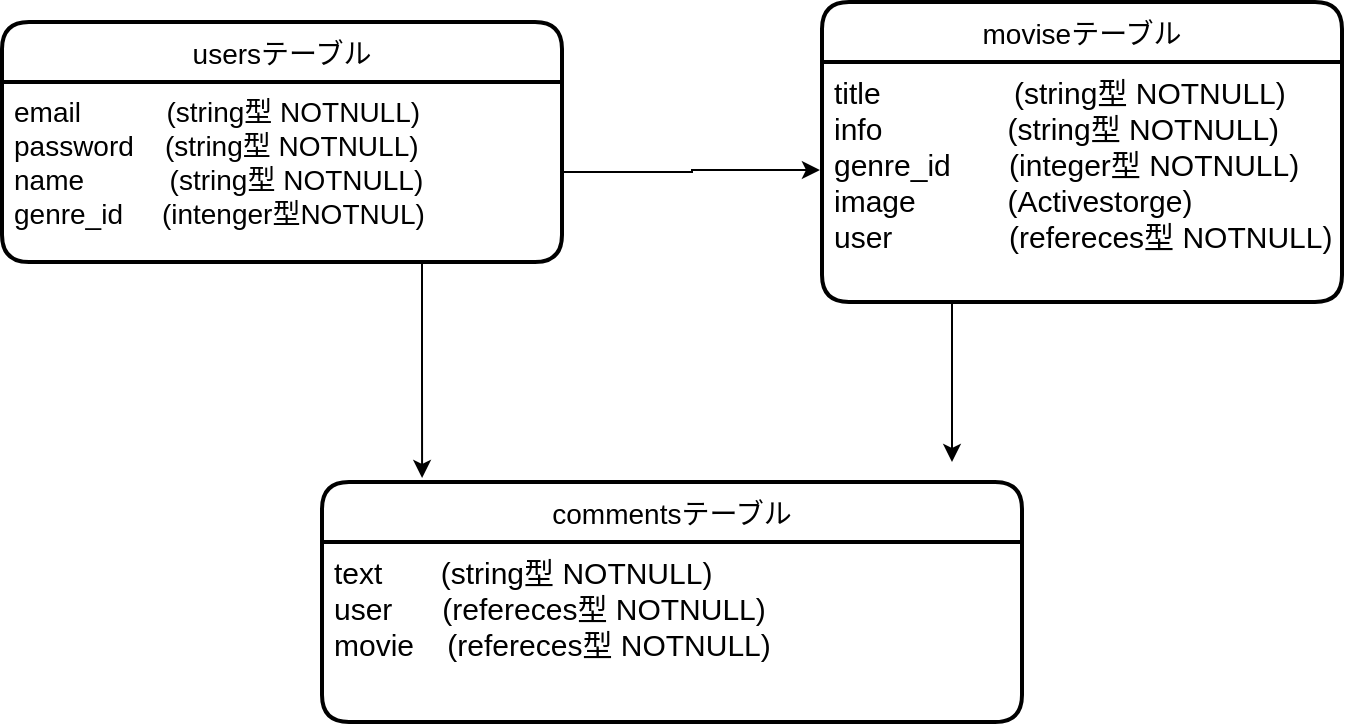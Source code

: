 <mxfile>
    <diagram id="35khnV5qM3qb1rYZfjGR" name="ページ1">
        <mxGraphModel dx="738" dy="527" grid="1" gridSize="10" guides="1" tooltips="1" connect="1" arrows="1" fold="1" page="1" pageScale="1" pageWidth="827" pageHeight="1169" math="0" shadow="0">
            <root>
                <mxCell id="0"/>
                <mxCell id="1" parent="0"/>
                <mxCell id="2" value="moviseテーブル" style="swimlane;childLayout=stackLayout;horizontal=1;startSize=30;horizontalStack=0;rounded=1;fontSize=14;fontStyle=0;strokeWidth=2;resizeParent=0;resizeLast=1;shadow=0;dashed=0;align=center;" vertex="1" parent="1">
                    <mxGeometry x="460" y="50" width="260" height="150" as="geometry"/>
                </mxCell>
                <mxCell id="3" value="title                (string型 NOTNULL) &#10;info               (string型 NOTNULL)&#10;genre_id       (integer型 NOTNULL)&#10;image           (Activestorge)&#10;user              (refereces型 NOTNULL)" style="align=left;strokeColor=none;fillColor=none;spacingLeft=4;fontSize=15;verticalAlign=top;resizable=0;rotatable=0;part=1;" vertex="1" parent="2">
                    <mxGeometry y="30" width="260" height="120" as="geometry"/>
                </mxCell>
                <mxCell id="4" value="usersテーブル" style="swimlane;childLayout=stackLayout;horizontal=1;startSize=30;horizontalStack=0;rounded=1;fontSize=14;fontStyle=0;strokeWidth=2;resizeParent=0;resizeLast=1;shadow=0;dashed=0;align=center;" vertex="1" parent="1">
                    <mxGeometry x="50" y="60" width="280" height="120" as="geometry"/>
                </mxCell>
                <mxCell id="5" value="email           (string型 NOTNULL)&#10;password    (string型 NOTNULL)&#10;name           (string型 NOTNULL) &#10;genre_id     (intenger型NOTNUL)" style="align=left;strokeColor=none;fillColor=none;spacingLeft=4;fontSize=14;verticalAlign=top;resizable=0;rotatable=0;part=1;" vertex="1" parent="4">
                    <mxGeometry y="30" width="280" height="90" as="geometry"/>
                </mxCell>
                <mxCell id="6" value="commentsテーブル" style="swimlane;childLayout=stackLayout;horizontal=1;startSize=30;horizontalStack=0;rounded=1;fontSize=14;fontStyle=0;strokeWidth=2;resizeParent=0;resizeLast=1;shadow=0;dashed=0;align=center;" vertex="1" parent="1">
                    <mxGeometry x="210" y="290" width="350" height="120" as="geometry"/>
                </mxCell>
                <mxCell id="7" value="text       (string型 NOTNULL)&#10;user      (refereces型 NOTNULL)&#10;movie    (refereces型 NOTNULL)" style="align=left;strokeColor=none;fillColor=none;spacingLeft=4;fontSize=15;verticalAlign=top;resizable=0;rotatable=0;part=1;" vertex="1" parent="6">
                    <mxGeometry y="30" width="350" height="90" as="geometry"/>
                </mxCell>
                <mxCell id="9" style="edgeStyle=orthogonalEdgeStyle;rounded=0;orthogonalLoop=1;jettySize=auto;html=1;exitX=1;exitY=0.5;exitDx=0;exitDy=0;entryX=-0.004;entryY=0.45;entryDx=0;entryDy=0;entryPerimeter=0;fontSize=15;" edge="1" parent="1" source="5" target="3">
                    <mxGeometry relative="1" as="geometry"/>
                </mxCell>
                <mxCell id="10" style="edgeStyle=orthogonalEdgeStyle;rounded=0;orthogonalLoop=1;jettySize=auto;html=1;exitX=0.25;exitY=1;exitDx=0;exitDy=0;fontSize=15;" edge="1" parent="1" source="3">
                    <mxGeometry relative="1" as="geometry">
                        <mxPoint x="525" y="280" as="targetPoint"/>
                    </mxGeometry>
                </mxCell>
                <mxCell id="11" style="edgeStyle=orthogonalEdgeStyle;rounded=0;orthogonalLoop=1;jettySize=auto;html=1;exitX=0.75;exitY=1;exitDx=0;exitDy=0;entryX=0.143;entryY=-0.017;entryDx=0;entryDy=0;entryPerimeter=0;fontSize=15;" edge="1" parent="1" source="5" target="6">
                    <mxGeometry relative="1" as="geometry"/>
                </mxCell>
            </root>
        </mxGraphModel>
    </diagram>
</mxfile>